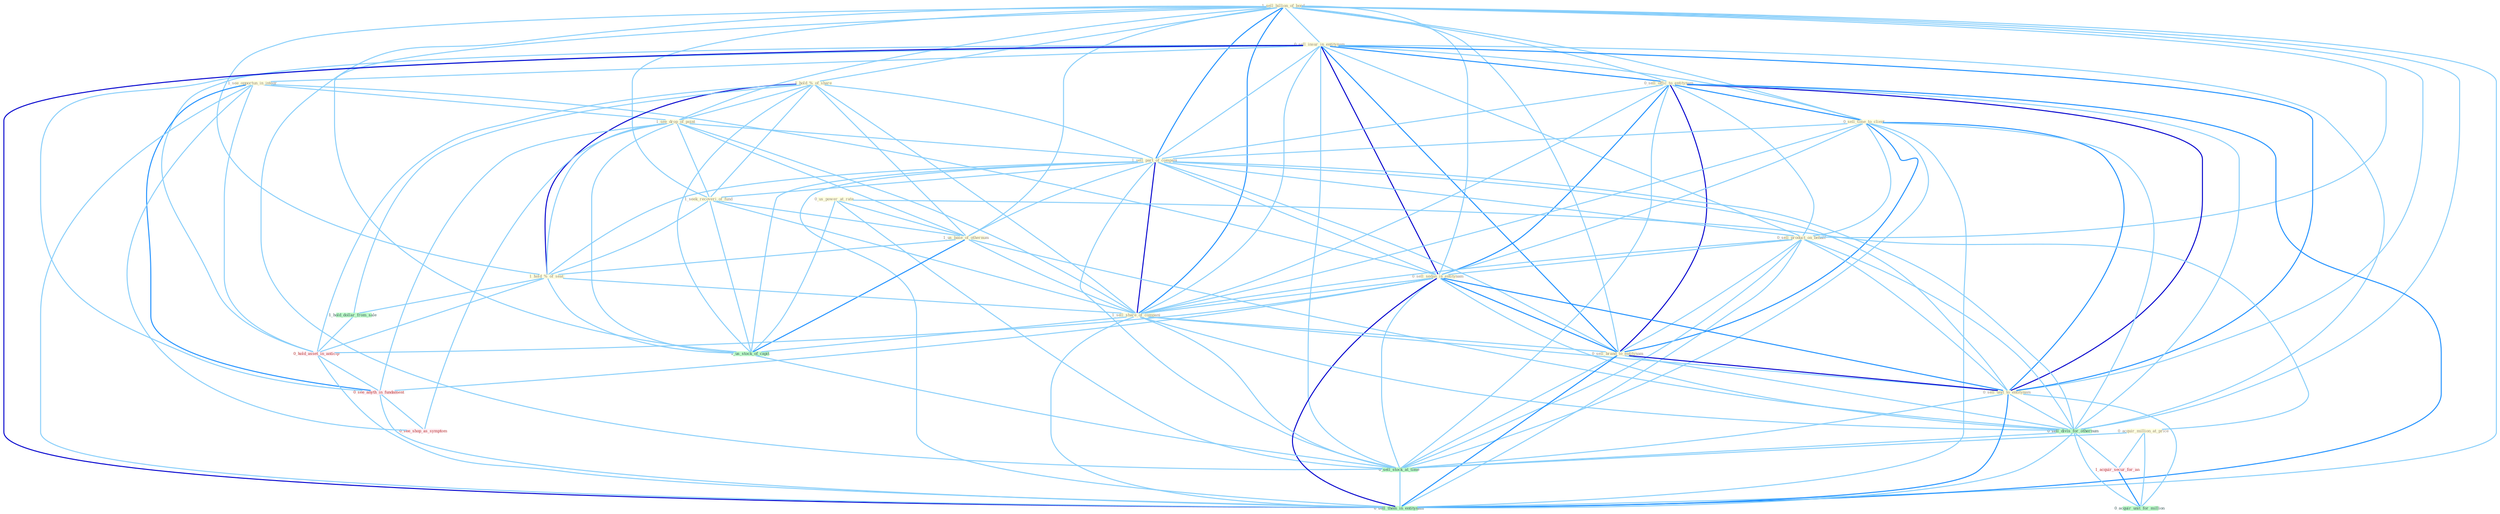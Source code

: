 Graph G{ 
    node
    [shape=polygon,style=filled,width=.5,height=.06,color="#BDFCC9",fixedsize=true,fontsize=4,
    fontcolor="#2f4f4f"];
    {node
    [color="#ffffe0", fontcolor="#8b7d6b"] "1_sell_billion_of_bond " "0_sell_insur_in_entitynam " "0_sell_offic_to_entitynam " "1_see_opportun_in_integr " "1_hold_%_of_share " "0_sell_time_to_client " "1_see_drop_of_point " "1_sell_part_of_compani " "0_us_power_at_rate " "1_seek_recoveri_of_fund " "1_us_base_of_othernum " "0_acquir_million_at_price " "0_sell_product_on_behalf " "1_hold_%_of_seat " "0_sell_sedan_in_entitynam " "1_sell_share_of_compani " "0_sell_brand_to_entitynam " "0_sell_unit_to_entitynam "}
{node [color="#fff0f5", fontcolor="#b22222"] "1_acquir_secur_for_an " "0_hold_asset_in_anticip " "0_see_anyth_in_fundament " "0_see_shop_as_symptom "}
edge [color="#B0E2FF"];

	"1_sell_billion_of_bond " -- "0_sell_insur_in_entitynam " [w="1", color="#87cefa" ];
	"1_sell_billion_of_bond " -- "0_sell_offic_to_entitynam " [w="1", color="#87cefa" ];
	"1_sell_billion_of_bond " -- "1_hold_%_of_share " [w="1", color="#87cefa" ];
	"1_sell_billion_of_bond " -- "0_sell_time_to_client " [w="1", color="#87cefa" ];
	"1_sell_billion_of_bond " -- "1_see_drop_of_point " [w="1", color="#87cefa" ];
	"1_sell_billion_of_bond " -- "1_sell_part_of_compani " [w="2", color="#1e90ff" , len=0.8];
	"1_sell_billion_of_bond " -- "1_seek_recoveri_of_fund " [w="1", color="#87cefa" ];
	"1_sell_billion_of_bond " -- "1_us_base_of_othernum " [w="1", color="#87cefa" ];
	"1_sell_billion_of_bond " -- "0_sell_product_on_behalf " [w="1", color="#87cefa" ];
	"1_sell_billion_of_bond " -- "1_hold_%_of_seat " [w="1", color="#87cefa" ];
	"1_sell_billion_of_bond " -- "0_sell_sedan_in_entitynam " [w="1", color="#87cefa" ];
	"1_sell_billion_of_bond " -- "1_sell_share_of_compani " [w="2", color="#1e90ff" , len=0.8];
	"1_sell_billion_of_bond " -- "0_sell_brand_to_entitynam " [w="1", color="#87cefa" ];
	"1_sell_billion_of_bond " -- "0_sell_unit_to_entitynam " [w="1", color="#87cefa" ];
	"1_sell_billion_of_bond " -- "0_sell_divis_for_othernum " [w="1", color="#87cefa" ];
	"1_sell_billion_of_bond " -- "1_us_stock_of_capit " [w="1", color="#87cefa" ];
	"1_sell_billion_of_bond " -- "0_sell_stock_at_time " [w="1", color="#87cefa" ];
	"1_sell_billion_of_bond " -- "0_sell_them_in_entitynam " [w="1", color="#87cefa" ];
	"0_sell_insur_in_entitynam " -- "0_sell_offic_to_entitynam " [w="2", color="#1e90ff" , len=0.8];
	"0_sell_insur_in_entitynam " -- "1_see_opportun_in_integr " [w="1", color="#87cefa" ];
	"0_sell_insur_in_entitynam " -- "0_sell_time_to_client " [w="1", color="#87cefa" ];
	"0_sell_insur_in_entitynam " -- "1_sell_part_of_compani " [w="1", color="#87cefa" ];
	"0_sell_insur_in_entitynam " -- "0_sell_product_on_behalf " [w="1", color="#87cefa" ];
	"0_sell_insur_in_entitynam " -- "0_sell_sedan_in_entitynam " [w="3", color="#0000cd" , len=0.6];
	"0_sell_insur_in_entitynam " -- "1_sell_share_of_compani " [w="1", color="#87cefa" ];
	"0_sell_insur_in_entitynam " -- "0_sell_brand_to_entitynam " [w="2", color="#1e90ff" , len=0.8];
	"0_sell_insur_in_entitynam " -- "0_sell_unit_to_entitynam " [w="2", color="#1e90ff" , len=0.8];
	"0_sell_insur_in_entitynam " -- "0_sell_divis_for_othernum " [w="1", color="#87cefa" ];
	"0_sell_insur_in_entitynam " -- "0_hold_asset_in_anticip " [w="1", color="#87cefa" ];
	"0_sell_insur_in_entitynam " -- "0_sell_stock_at_time " [w="1", color="#87cefa" ];
	"0_sell_insur_in_entitynam " -- "0_see_anyth_in_fundament " [w="1", color="#87cefa" ];
	"0_sell_insur_in_entitynam " -- "0_sell_them_in_entitynam " [w="3", color="#0000cd" , len=0.6];
	"0_sell_offic_to_entitynam " -- "0_sell_time_to_client " [w="2", color="#1e90ff" , len=0.8];
	"0_sell_offic_to_entitynam " -- "1_sell_part_of_compani " [w="1", color="#87cefa" ];
	"0_sell_offic_to_entitynam " -- "0_sell_product_on_behalf " [w="1", color="#87cefa" ];
	"0_sell_offic_to_entitynam " -- "0_sell_sedan_in_entitynam " [w="2", color="#1e90ff" , len=0.8];
	"0_sell_offic_to_entitynam " -- "1_sell_share_of_compani " [w="1", color="#87cefa" ];
	"0_sell_offic_to_entitynam " -- "0_sell_brand_to_entitynam " [w="3", color="#0000cd" , len=0.6];
	"0_sell_offic_to_entitynam " -- "0_sell_unit_to_entitynam " [w="3", color="#0000cd" , len=0.6];
	"0_sell_offic_to_entitynam " -- "0_sell_divis_for_othernum " [w="1", color="#87cefa" ];
	"0_sell_offic_to_entitynam " -- "0_sell_stock_at_time " [w="1", color="#87cefa" ];
	"0_sell_offic_to_entitynam " -- "0_sell_them_in_entitynam " [w="2", color="#1e90ff" , len=0.8];
	"1_see_opportun_in_integr " -- "1_see_drop_of_point " [w="1", color="#87cefa" ];
	"1_see_opportun_in_integr " -- "0_sell_sedan_in_entitynam " [w="1", color="#87cefa" ];
	"1_see_opportun_in_integr " -- "0_hold_asset_in_anticip " [w="1", color="#87cefa" ];
	"1_see_opportun_in_integr " -- "0_see_anyth_in_fundament " [w="2", color="#1e90ff" , len=0.8];
	"1_see_opportun_in_integr " -- "0_see_shop_as_symptom " [w="1", color="#87cefa" ];
	"1_see_opportun_in_integr " -- "0_sell_them_in_entitynam " [w="1", color="#87cefa" ];
	"1_hold_%_of_share " -- "1_see_drop_of_point " [w="1", color="#87cefa" ];
	"1_hold_%_of_share " -- "1_sell_part_of_compani " [w="1", color="#87cefa" ];
	"1_hold_%_of_share " -- "1_seek_recoveri_of_fund " [w="1", color="#87cefa" ];
	"1_hold_%_of_share " -- "1_us_base_of_othernum " [w="1", color="#87cefa" ];
	"1_hold_%_of_share " -- "1_hold_%_of_seat " [w="3", color="#0000cd" , len=0.6];
	"1_hold_%_of_share " -- "1_sell_share_of_compani " [w="1", color="#87cefa" ];
	"1_hold_%_of_share " -- "1_us_stock_of_capit " [w="1", color="#87cefa" ];
	"1_hold_%_of_share " -- "1_hold_dollar_from_sale " [w="1", color="#87cefa" ];
	"1_hold_%_of_share " -- "0_hold_asset_in_anticip " [w="1", color="#87cefa" ];
	"0_sell_time_to_client " -- "1_sell_part_of_compani " [w="1", color="#87cefa" ];
	"0_sell_time_to_client " -- "0_sell_product_on_behalf " [w="1", color="#87cefa" ];
	"0_sell_time_to_client " -- "0_sell_sedan_in_entitynam " [w="1", color="#87cefa" ];
	"0_sell_time_to_client " -- "1_sell_share_of_compani " [w="1", color="#87cefa" ];
	"0_sell_time_to_client " -- "0_sell_brand_to_entitynam " [w="2", color="#1e90ff" , len=0.8];
	"0_sell_time_to_client " -- "0_sell_unit_to_entitynam " [w="2", color="#1e90ff" , len=0.8];
	"0_sell_time_to_client " -- "0_sell_divis_for_othernum " [w="1", color="#87cefa" ];
	"0_sell_time_to_client " -- "0_sell_stock_at_time " [w="1", color="#87cefa" ];
	"0_sell_time_to_client " -- "0_sell_them_in_entitynam " [w="1", color="#87cefa" ];
	"1_see_drop_of_point " -- "1_sell_part_of_compani " [w="1", color="#87cefa" ];
	"1_see_drop_of_point " -- "1_seek_recoveri_of_fund " [w="1", color="#87cefa" ];
	"1_see_drop_of_point " -- "1_us_base_of_othernum " [w="1", color="#87cefa" ];
	"1_see_drop_of_point " -- "1_hold_%_of_seat " [w="1", color="#87cefa" ];
	"1_see_drop_of_point " -- "1_sell_share_of_compani " [w="1", color="#87cefa" ];
	"1_see_drop_of_point " -- "1_us_stock_of_capit " [w="1", color="#87cefa" ];
	"1_see_drop_of_point " -- "0_see_anyth_in_fundament " [w="1", color="#87cefa" ];
	"1_see_drop_of_point " -- "0_see_shop_as_symptom " [w="1", color="#87cefa" ];
	"1_sell_part_of_compani " -- "1_seek_recoveri_of_fund " [w="1", color="#87cefa" ];
	"1_sell_part_of_compani " -- "1_us_base_of_othernum " [w="1", color="#87cefa" ];
	"1_sell_part_of_compani " -- "0_sell_product_on_behalf " [w="1", color="#87cefa" ];
	"1_sell_part_of_compani " -- "1_hold_%_of_seat " [w="1", color="#87cefa" ];
	"1_sell_part_of_compani " -- "0_sell_sedan_in_entitynam " [w="1", color="#87cefa" ];
	"1_sell_part_of_compani " -- "1_sell_share_of_compani " [w="3", color="#0000cd" , len=0.6];
	"1_sell_part_of_compani " -- "0_sell_brand_to_entitynam " [w="1", color="#87cefa" ];
	"1_sell_part_of_compani " -- "0_sell_unit_to_entitynam " [w="1", color="#87cefa" ];
	"1_sell_part_of_compani " -- "0_sell_divis_for_othernum " [w="1", color="#87cefa" ];
	"1_sell_part_of_compani " -- "1_us_stock_of_capit " [w="1", color="#87cefa" ];
	"1_sell_part_of_compani " -- "0_sell_stock_at_time " [w="1", color="#87cefa" ];
	"1_sell_part_of_compani " -- "0_sell_them_in_entitynam " [w="1", color="#87cefa" ];
	"0_us_power_at_rate " -- "1_us_base_of_othernum " [w="1", color="#87cefa" ];
	"0_us_power_at_rate " -- "0_acquir_million_at_price " [w="1", color="#87cefa" ];
	"0_us_power_at_rate " -- "1_us_stock_of_capit " [w="1", color="#87cefa" ];
	"0_us_power_at_rate " -- "0_sell_stock_at_time " [w="1", color="#87cefa" ];
	"1_seek_recoveri_of_fund " -- "1_us_base_of_othernum " [w="1", color="#87cefa" ];
	"1_seek_recoveri_of_fund " -- "1_hold_%_of_seat " [w="1", color="#87cefa" ];
	"1_seek_recoveri_of_fund " -- "1_sell_share_of_compani " [w="1", color="#87cefa" ];
	"1_seek_recoveri_of_fund " -- "1_us_stock_of_capit " [w="1", color="#87cefa" ];
	"1_us_base_of_othernum " -- "1_hold_%_of_seat " [w="1", color="#87cefa" ];
	"1_us_base_of_othernum " -- "1_sell_share_of_compani " [w="1", color="#87cefa" ];
	"1_us_base_of_othernum " -- "0_sell_divis_for_othernum " [w="1", color="#87cefa" ];
	"1_us_base_of_othernum " -- "1_us_stock_of_capit " [w="2", color="#1e90ff" , len=0.8];
	"0_acquir_million_at_price " -- "1_acquir_secur_for_an " [w="1", color="#87cefa" ];
	"0_acquir_million_at_price " -- "0_sell_stock_at_time " [w="1", color="#87cefa" ];
	"0_acquir_million_at_price " -- "0_acquir_unit_for_million " [w="1", color="#87cefa" ];
	"0_sell_product_on_behalf " -- "0_sell_sedan_in_entitynam " [w="1", color="#87cefa" ];
	"0_sell_product_on_behalf " -- "1_sell_share_of_compani " [w="1", color="#87cefa" ];
	"0_sell_product_on_behalf " -- "0_sell_brand_to_entitynam " [w="1", color="#87cefa" ];
	"0_sell_product_on_behalf " -- "0_sell_unit_to_entitynam " [w="1", color="#87cefa" ];
	"0_sell_product_on_behalf " -- "0_sell_divis_for_othernum " [w="1", color="#87cefa" ];
	"0_sell_product_on_behalf " -- "0_sell_stock_at_time " [w="1", color="#87cefa" ];
	"0_sell_product_on_behalf " -- "0_sell_them_in_entitynam " [w="1", color="#87cefa" ];
	"1_hold_%_of_seat " -- "1_sell_share_of_compani " [w="1", color="#87cefa" ];
	"1_hold_%_of_seat " -- "1_us_stock_of_capit " [w="1", color="#87cefa" ];
	"1_hold_%_of_seat " -- "1_hold_dollar_from_sale " [w="1", color="#87cefa" ];
	"1_hold_%_of_seat " -- "0_hold_asset_in_anticip " [w="1", color="#87cefa" ];
	"0_sell_sedan_in_entitynam " -- "1_sell_share_of_compani " [w="1", color="#87cefa" ];
	"0_sell_sedan_in_entitynam " -- "0_sell_brand_to_entitynam " [w="2", color="#1e90ff" , len=0.8];
	"0_sell_sedan_in_entitynam " -- "0_sell_unit_to_entitynam " [w="2", color="#1e90ff" , len=0.8];
	"0_sell_sedan_in_entitynam " -- "0_sell_divis_for_othernum " [w="1", color="#87cefa" ];
	"0_sell_sedan_in_entitynam " -- "0_hold_asset_in_anticip " [w="1", color="#87cefa" ];
	"0_sell_sedan_in_entitynam " -- "0_sell_stock_at_time " [w="1", color="#87cefa" ];
	"0_sell_sedan_in_entitynam " -- "0_see_anyth_in_fundament " [w="1", color="#87cefa" ];
	"0_sell_sedan_in_entitynam " -- "0_sell_them_in_entitynam " [w="3", color="#0000cd" , len=0.6];
	"1_sell_share_of_compani " -- "0_sell_brand_to_entitynam " [w="1", color="#87cefa" ];
	"1_sell_share_of_compani " -- "0_sell_unit_to_entitynam " [w="1", color="#87cefa" ];
	"1_sell_share_of_compani " -- "0_sell_divis_for_othernum " [w="1", color="#87cefa" ];
	"1_sell_share_of_compani " -- "1_us_stock_of_capit " [w="1", color="#87cefa" ];
	"1_sell_share_of_compani " -- "0_sell_stock_at_time " [w="1", color="#87cefa" ];
	"1_sell_share_of_compani " -- "0_sell_them_in_entitynam " [w="1", color="#87cefa" ];
	"0_sell_brand_to_entitynam " -- "0_sell_unit_to_entitynam " [w="3", color="#0000cd" , len=0.6];
	"0_sell_brand_to_entitynam " -- "0_sell_divis_for_othernum " [w="1", color="#87cefa" ];
	"0_sell_brand_to_entitynam " -- "0_sell_stock_at_time " [w="1", color="#87cefa" ];
	"0_sell_brand_to_entitynam " -- "0_sell_them_in_entitynam " [w="2", color="#1e90ff" , len=0.8];
	"0_sell_unit_to_entitynam " -- "0_sell_divis_for_othernum " [w="1", color="#87cefa" ];
	"0_sell_unit_to_entitynam " -- "0_sell_stock_at_time " [w="1", color="#87cefa" ];
	"0_sell_unit_to_entitynam " -- "0_acquir_unit_for_million " [w="1", color="#87cefa" ];
	"0_sell_unit_to_entitynam " -- "0_sell_them_in_entitynam " [w="2", color="#1e90ff" , len=0.8];
	"0_sell_divis_for_othernum " -- "1_acquir_secur_for_an " [w="1", color="#87cefa" ];
	"0_sell_divis_for_othernum " -- "0_sell_stock_at_time " [w="1", color="#87cefa" ];
	"0_sell_divis_for_othernum " -- "0_acquir_unit_for_million " [w="1", color="#87cefa" ];
	"0_sell_divis_for_othernum " -- "0_sell_them_in_entitynam " [w="1", color="#87cefa" ];
	"1_acquir_secur_for_an " -- "0_acquir_unit_for_million " [w="2", color="#1e90ff" , len=0.8];
	"1_us_stock_of_capit " -- "0_sell_stock_at_time " [w="1", color="#87cefa" ];
	"1_hold_dollar_from_sale " -- "0_hold_asset_in_anticip " [w="1", color="#87cefa" ];
	"0_hold_asset_in_anticip " -- "0_see_anyth_in_fundament " [w="1", color="#87cefa" ];
	"0_hold_asset_in_anticip " -- "0_sell_them_in_entitynam " [w="1", color="#87cefa" ];
	"0_sell_stock_at_time " -- "0_sell_them_in_entitynam " [w="1", color="#87cefa" ];
	"0_see_anyth_in_fundament " -- "0_see_shop_as_symptom " [w="1", color="#87cefa" ];
	"0_see_anyth_in_fundament " -- "0_sell_them_in_entitynam " [w="1", color="#87cefa" ];
}
